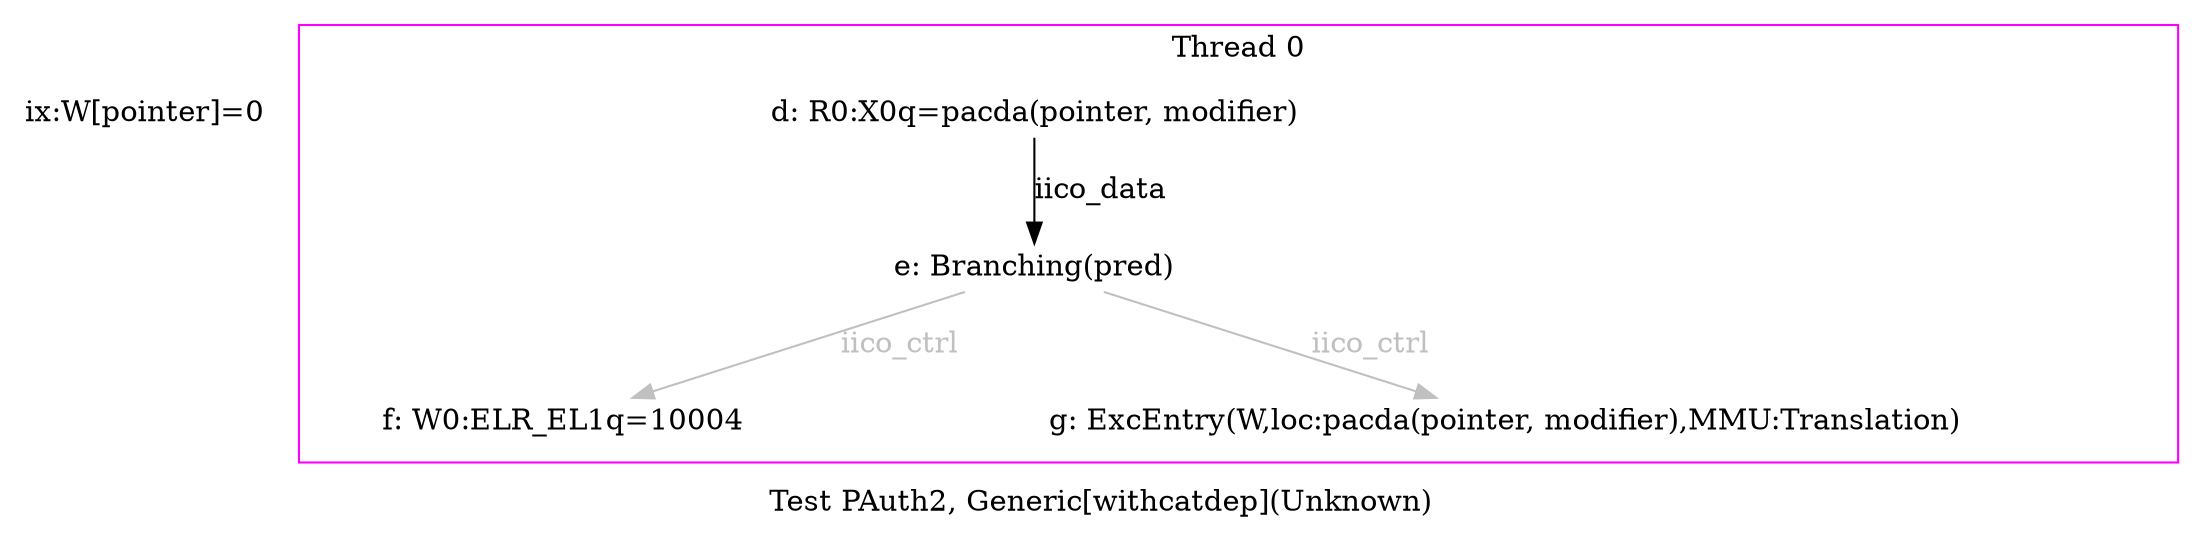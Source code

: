 digraph G {


/* legend */
label="Test PAuth2, Generic[withcatdep](Unknown)";


/* init events */
eiid0 [label="ix:W[pointer]=0", shape="none", fixedsize="false", height="0.194444", width="1.166667"];

/* the unlocked events */
subgraph cluster_proc0 { rank=sink; label = "Thread 0"; color=magenta; shape=box;
eiid3 [label="d: R0:X0q=pacda(pointer, modifier)", shape="none", fixedsize="false", height="0.194444", width="3.888889"];
eiid4 [label="e: Branching(pred)", shape="none", fixedsize="false", height="0.194444", width="2.916667"];
eiid5 [label="f: W0:ELR_EL1q=10004", shape="none", fixedsize="false", height="0.194444", width="3.305556"];
eiid6 [label="g: ExcEntry(W,loc:pacda(pointer, modifier),MMU:Translation)", shape="none", fixedsize="false", height="0.194444", width="8.750000"];
}

/* the intra_causality_data edges */

eiid3 -> eiid4 [label="iico_data", color="black", fontcolor="black"];

/* the intra_causality_control edges */
eiid4 -> eiid5 [label="iico_ctrl", color="grey", fontcolor="grey"];
eiid4 -> eiid6 [label="iico_ctrl", color="grey", fontcolor="grey"];
}
